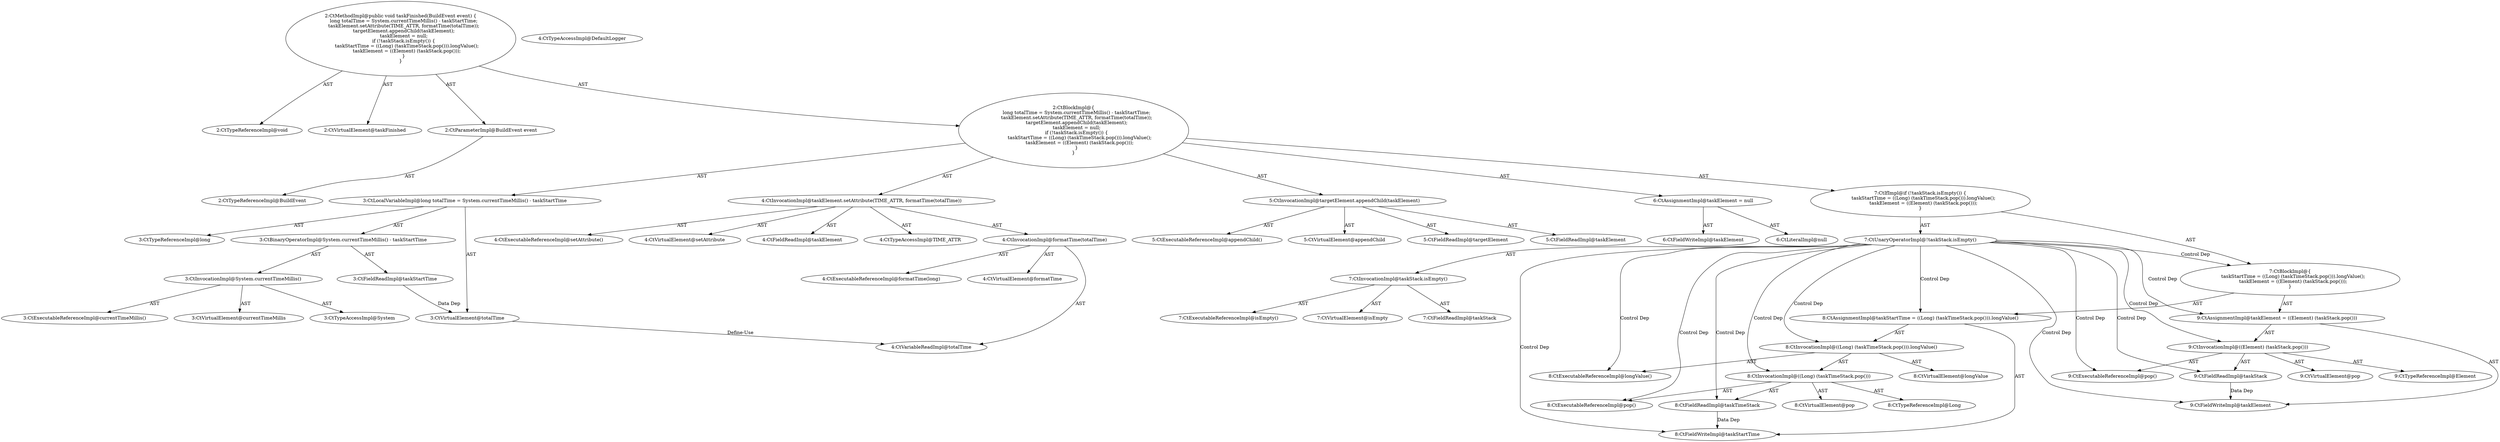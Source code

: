 digraph "taskFinished#?,BuildEvent" {
0 [label="2:CtTypeReferenceImpl@void" shape=ellipse]
1 [label="2:CtVirtualElement@taskFinished" shape=ellipse]
2 [label="2:CtParameterImpl@BuildEvent event" shape=ellipse]
3 [label="2:CtTypeReferenceImpl@BuildEvent" shape=ellipse]
4 [label="3:CtTypeReferenceImpl@long" shape=ellipse]
5 [label="3:CtExecutableReferenceImpl@currentTimeMillis()" shape=ellipse]
6 [label="3:CtVirtualElement@currentTimeMillis" shape=ellipse]
7 [label="3:CtTypeAccessImpl@System" shape=ellipse]
8 [label="3:CtInvocationImpl@System.currentTimeMillis()" shape=ellipse]
9 [label="3:CtFieldReadImpl@taskStartTime" shape=ellipse]
10 [label="3:CtBinaryOperatorImpl@System.currentTimeMillis() - taskStartTime" shape=ellipse]
11 [label="3:CtVirtualElement@totalTime" shape=ellipse]
12 [label="3:CtLocalVariableImpl@long totalTime = System.currentTimeMillis() - taskStartTime" shape=ellipse]
13 [label="4:CtExecutableReferenceImpl@setAttribute()" shape=ellipse]
14 [label="4:CtVirtualElement@setAttribute" shape=ellipse]
15 [label="4:CtFieldReadImpl@taskElement" shape=ellipse]
16 [label="4:CtTypeAccessImpl@TIME_ATTR" shape=ellipse]
17 [label="4:CtExecutableReferenceImpl@formatTime(long)" shape=ellipse]
18 [label="4:CtVirtualElement@formatTime" shape=ellipse]
19 [label="4:CtVariableReadImpl@totalTime" shape=ellipse]
20 [label="4:CtInvocationImpl@formatTime(totalTime)" shape=ellipse]
21 [label="4:CtInvocationImpl@taskElement.setAttribute(TIME_ATTR, formatTime(totalTime))" shape=ellipse]
22 [label="5:CtExecutableReferenceImpl@appendChild()" shape=ellipse]
23 [label="5:CtVirtualElement@appendChild" shape=ellipse]
24 [label="5:CtFieldReadImpl@targetElement" shape=ellipse]
25 [label="5:CtFieldReadImpl@taskElement" shape=ellipse]
26 [label="5:CtInvocationImpl@targetElement.appendChild(taskElement)" shape=ellipse]
27 [label="6:CtFieldWriteImpl@taskElement" shape=ellipse]
28 [label="6:CtLiteralImpl@null" shape=ellipse]
29 [label="6:CtAssignmentImpl@taskElement = null" shape=ellipse]
30 [label="7:CtExecutableReferenceImpl@isEmpty()" shape=ellipse]
31 [label="7:CtVirtualElement@isEmpty" shape=ellipse]
32 [label="7:CtFieldReadImpl@taskStack" shape=ellipse]
33 [label="7:CtInvocationImpl@taskStack.isEmpty()" shape=ellipse]
34 [label="7:CtUnaryOperatorImpl@!taskStack.isEmpty()" shape=ellipse]
35 [label="8:CtFieldWriteImpl@taskStartTime" shape=ellipse]
36 [label="8:CtExecutableReferenceImpl@longValue()" shape=ellipse]
37 [label="8:CtVirtualElement@longValue" shape=ellipse]
38 [label="8:CtExecutableReferenceImpl@pop()" shape=ellipse]
39 [label="8:CtVirtualElement@pop" shape=ellipse]
40 [label="8:CtFieldReadImpl@taskTimeStack" shape=ellipse]
41 [label="8:CtInvocationImpl@((Long) (taskTimeStack.pop()))" shape=ellipse]
42 [label="8:CtTypeReferenceImpl@Long" shape=ellipse]
43 [label="8:CtInvocationImpl@((Long) (taskTimeStack.pop())).longValue()" shape=ellipse]
44 [label="8:CtAssignmentImpl@taskStartTime = ((Long) (taskTimeStack.pop())).longValue()" shape=ellipse]
45 [label="9:CtFieldWriteImpl@taskElement" shape=ellipse]
46 [label="9:CtExecutableReferenceImpl@pop()" shape=ellipse]
47 [label="9:CtVirtualElement@pop" shape=ellipse]
48 [label="9:CtFieldReadImpl@taskStack" shape=ellipse]
49 [label="9:CtInvocationImpl@((Element) (taskStack.pop()))" shape=ellipse]
50 [label="9:CtTypeReferenceImpl@Element" shape=ellipse]
51 [label="9:CtAssignmentImpl@taskElement = ((Element) (taskStack.pop()))" shape=ellipse]
52 [label="7:CtBlockImpl@\{
    taskStartTime = ((Long) (taskTimeStack.pop())).longValue();
    taskElement = ((Element) (taskStack.pop()));
\}" shape=ellipse]
53 [label="7:CtIfImpl@if (!taskStack.isEmpty()) \{
    taskStartTime = ((Long) (taskTimeStack.pop())).longValue();
    taskElement = ((Element) (taskStack.pop()));
\}" shape=ellipse]
54 [label="2:CtBlockImpl@\{
    long totalTime = System.currentTimeMillis() - taskStartTime;
    taskElement.setAttribute(TIME_ATTR, formatTime(totalTime));
    targetElement.appendChild(taskElement);
    taskElement = null;
    if (!taskStack.isEmpty()) \{
        taskStartTime = ((Long) (taskTimeStack.pop())).longValue();
        taskElement = ((Element) (taskStack.pop()));
    \}
\}" shape=ellipse]
55 [label="2:CtMethodImpl@public void taskFinished(BuildEvent event) \{
    long totalTime = System.currentTimeMillis() - taskStartTime;
    taskElement.setAttribute(TIME_ATTR, formatTime(totalTime));
    targetElement.appendChild(taskElement);
    taskElement = null;
    if (!taskStack.isEmpty()) \{
        taskStartTime = ((Long) (taskTimeStack.pop())).longValue();
        taskElement = ((Element) (taskStack.pop()));
    \}
\}" shape=ellipse]
56 [label="4:CtTypeAccessImpl@DefaultLogger" shape=ellipse]
2 -> 3 [label="AST"];
8 -> 6 [label="AST"];
8 -> 7 [label="AST"];
8 -> 5 [label="AST"];
9 -> 11 [label="Data Dep"];
10 -> 8 [label="AST"];
10 -> 9 [label="AST"];
11 -> 19 [label="Define-Use"];
12 -> 11 [label="AST"];
12 -> 4 [label="AST"];
12 -> 10 [label="AST"];
20 -> 18 [label="AST"];
20 -> 17 [label="AST"];
20 -> 19 [label="AST"];
21 -> 14 [label="AST"];
21 -> 15 [label="AST"];
21 -> 13 [label="AST"];
21 -> 16 [label="AST"];
21 -> 20 [label="AST"];
26 -> 23 [label="AST"];
26 -> 24 [label="AST"];
26 -> 22 [label="AST"];
26 -> 25 [label="AST"];
29 -> 27 [label="AST"];
29 -> 28 [label="AST"];
33 -> 31 [label="AST"];
33 -> 32 [label="AST"];
33 -> 30 [label="AST"];
34 -> 33 [label="AST"];
34 -> 52 [label="Control Dep"];
34 -> 44 [label="Control Dep"];
34 -> 35 [label="Control Dep"];
34 -> 43 [label="Control Dep"];
34 -> 36 [label="Control Dep"];
34 -> 41 [label="Control Dep"];
34 -> 38 [label="Control Dep"];
34 -> 40 [label="Control Dep"];
34 -> 51 [label="Control Dep"];
34 -> 45 [label="Control Dep"];
34 -> 49 [label="Control Dep"];
34 -> 46 [label="Control Dep"];
34 -> 48 [label="Control Dep"];
40 -> 35 [label="Data Dep"];
41 -> 39 [label="AST"];
41 -> 42 [label="AST"];
41 -> 40 [label="AST"];
41 -> 38 [label="AST"];
43 -> 37 [label="AST"];
43 -> 41 [label="AST"];
43 -> 36 [label="AST"];
44 -> 35 [label="AST"];
44 -> 43 [label="AST"];
48 -> 45 [label="Data Dep"];
49 -> 47 [label="AST"];
49 -> 50 [label="AST"];
49 -> 48 [label="AST"];
49 -> 46 [label="AST"];
51 -> 45 [label="AST"];
51 -> 49 [label="AST"];
52 -> 44 [label="AST"];
52 -> 51 [label="AST"];
53 -> 34 [label="AST"];
53 -> 52 [label="AST"];
54 -> 12 [label="AST"];
54 -> 21 [label="AST"];
54 -> 26 [label="AST"];
54 -> 29 [label="AST"];
54 -> 53 [label="AST"];
55 -> 1 [label="AST"];
55 -> 0 [label="AST"];
55 -> 2 [label="AST"];
55 -> 54 [label="AST"];
}